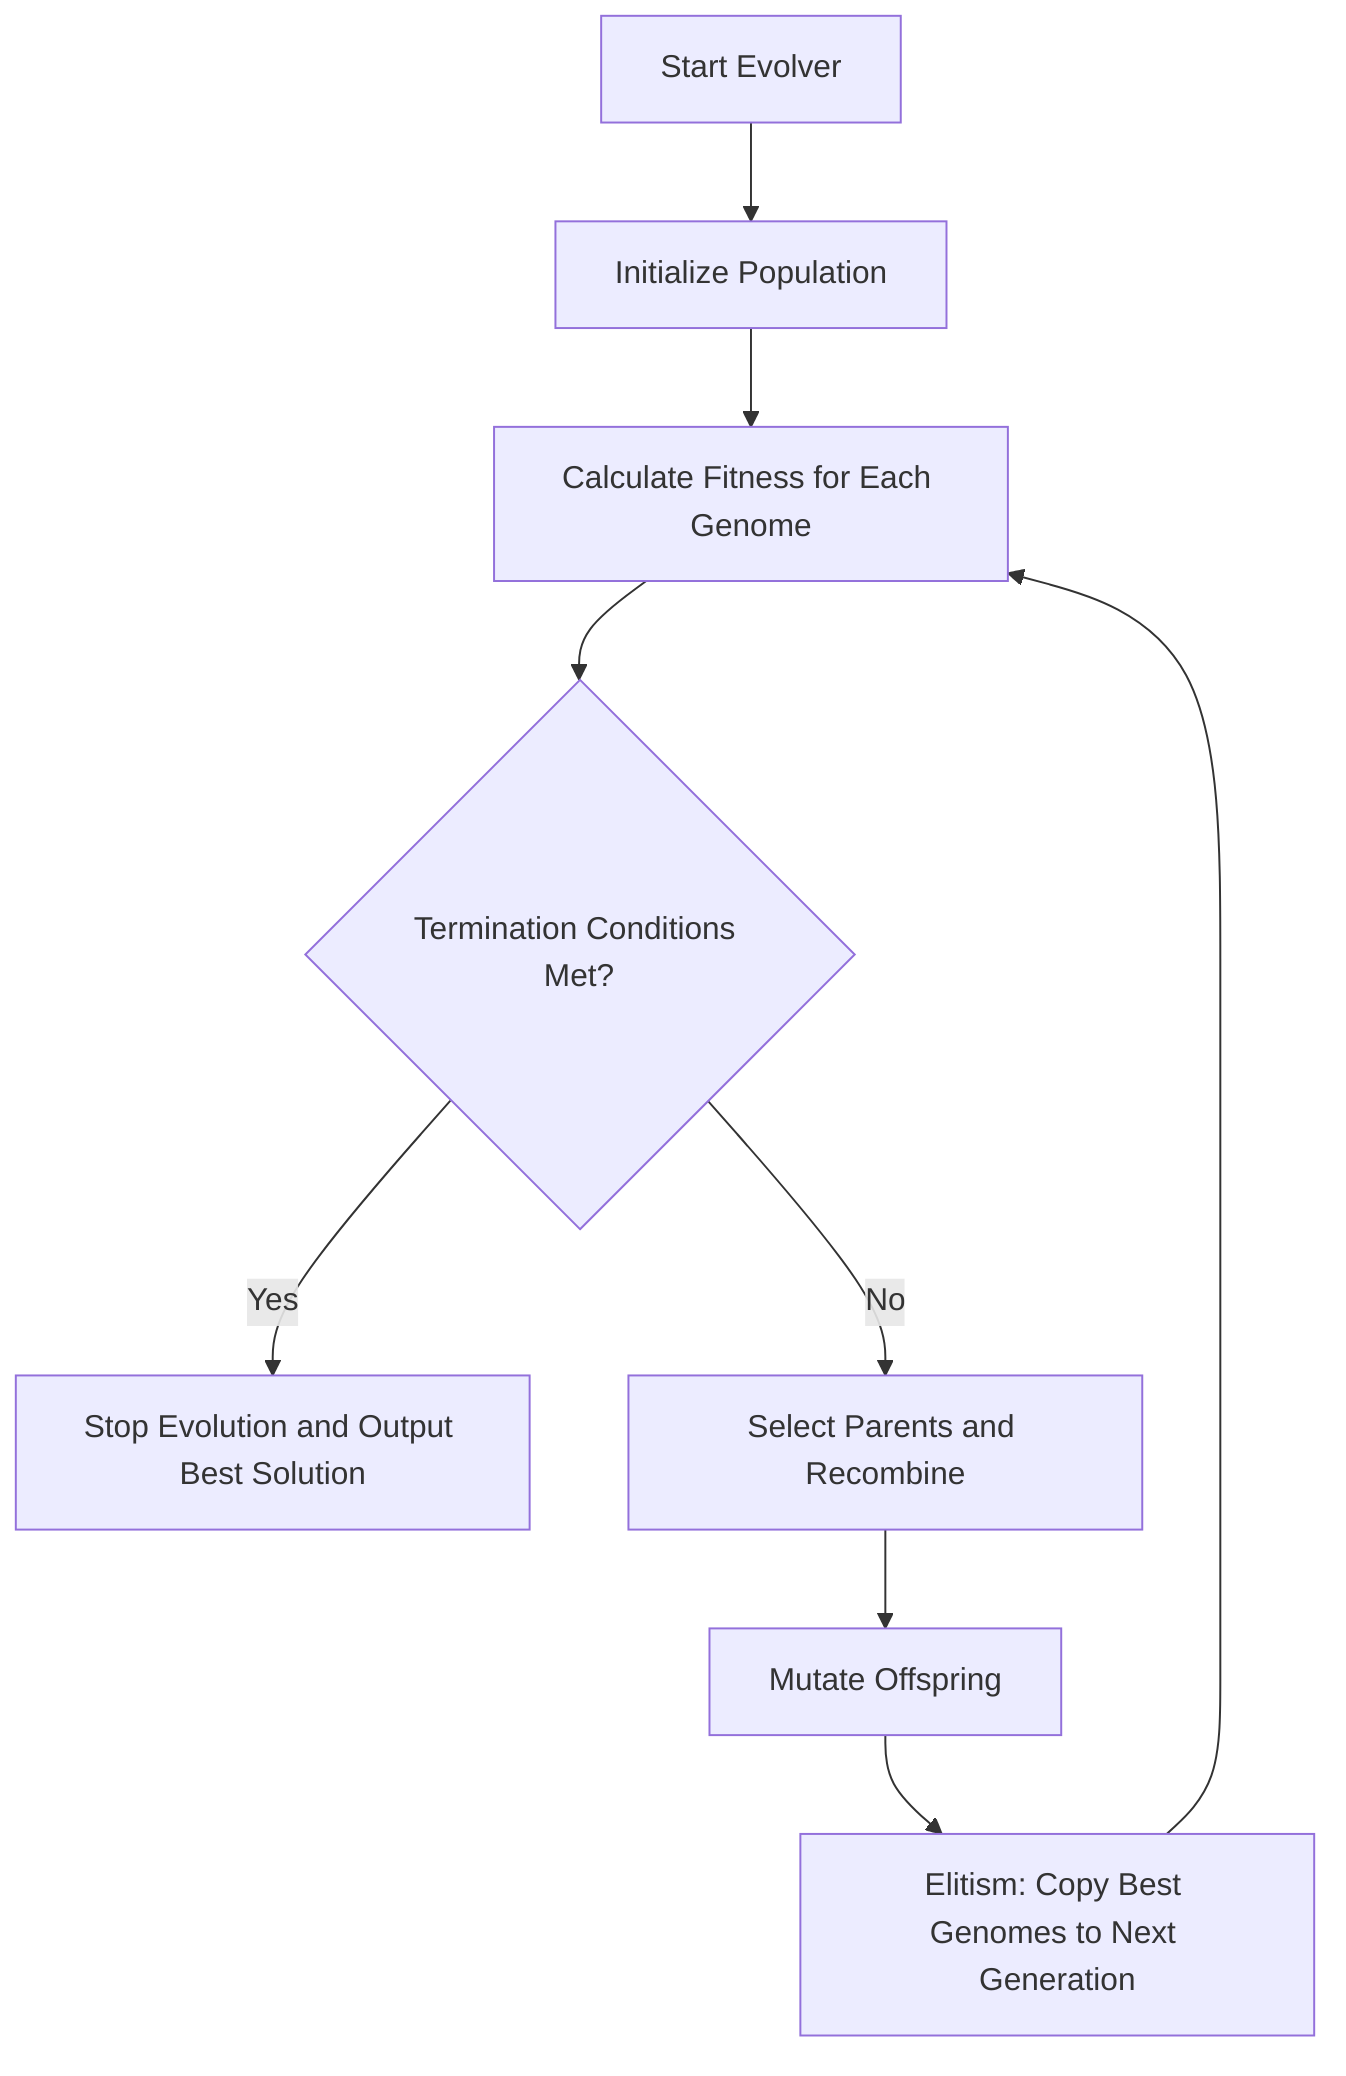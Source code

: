 flowchart TD
    A[Start Evolver] --> B[Initialize Population]
    B --> C[Calculate Fitness for Each Genome]
    C --> D{Termination Conditions Met?}
    D -- Yes --> E[Stop Evolution and Output Best Solution]
    D -- No --> F[Select Parents and Recombine]
    F --> G[Mutate Offspring]
    G --> H[Elitism: Copy Best Genomes to Next Generation]
    H --> C